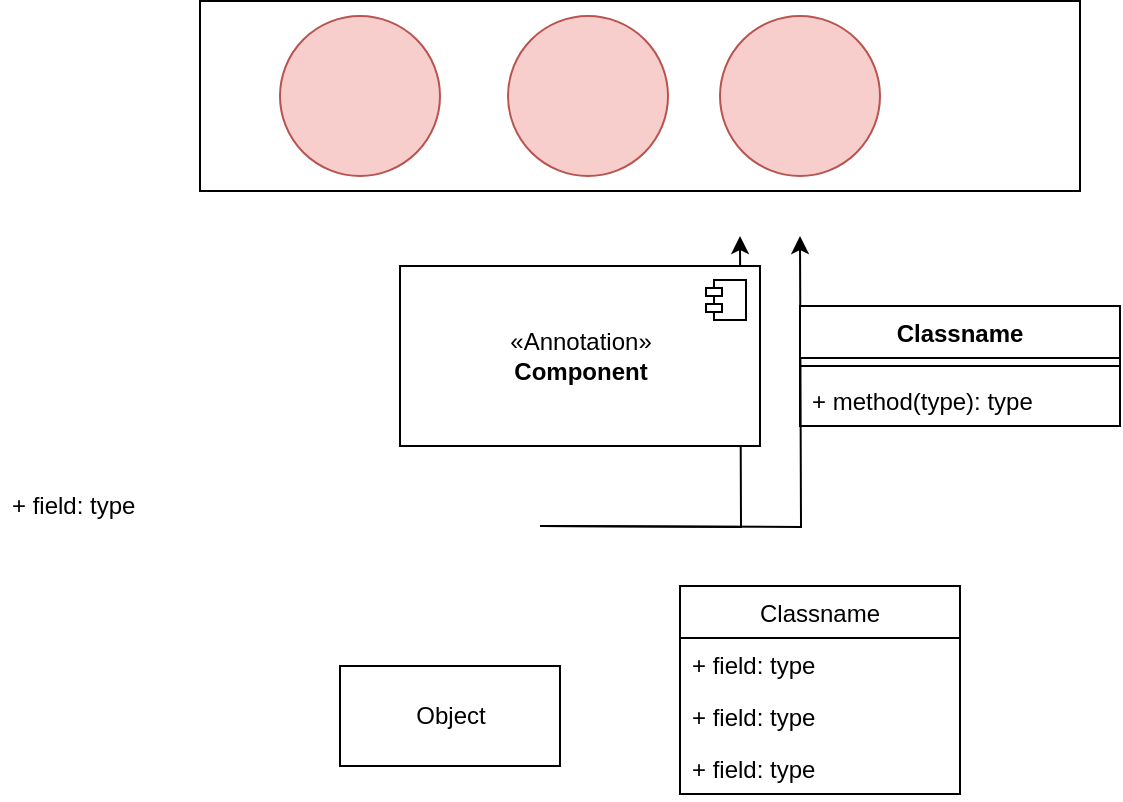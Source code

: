 <mxfile version="13.8.5" type="github"><diagram id="vXunZVcvLYDdtOO5i97M" name="Page-1"><mxGraphModel dx="1422" dy="762" grid="1" gridSize="10" guides="1" tooltips="1" connect="1" arrows="1" fold="1" page="1" pageScale="1" pageWidth="827" pageHeight="1169" math="0" shadow="0"><root><mxCell id="0"/><mxCell id="1" parent="0"/><mxCell id="4EDSueew-FXaGVZk_Qqh-3" style="edgeStyle=orthogonalEdgeStyle;rounded=0;orthogonalLoop=1;jettySize=auto;html=1;" edge="1" parent="1"><mxGeometry relative="1" as="geometry"><mxPoint x="520" y="335" as="targetPoint"/><mxPoint x="390" y="480" as="sourcePoint"/></mxGeometry></mxCell><mxCell id="4EDSueew-FXaGVZk_Qqh-4" style="edgeStyle=orthogonalEdgeStyle;rounded=0;orthogonalLoop=1;jettySize=auto;html=1;exitX=1;exitY=0.5;exitDx=0;exitDy=0;" edge="1" parent="1"><mxGeometry relative="1" as="geometry"><mxPoint x="490" y="335" as="targetPoint"/><mxPoint x="390" y="480" as="sourcePoint"/></mxGeometry></mxCell><mxCell id="4EDSueew-FXaGVZk_Qqh-5" value="" style="rounded=0;whiteSpace=wrap;html=1;" vertex="1" parent="1"><mxGeometry x="220" y="217.5" width="440" height="95" as="geometry"/></mxCell><mxCell id="4EDSueew-FXaGVZk_Qqh-2" value="" style="ellipse;whiteSpace=wrap;html=1;aspect=fixed;fillColor=#f8cecc;strokeColor=#b85450;" vertex="1" parent="1"><mxGeometry x="260" y="225" width="80" height="80" as="geometry"/></mxCell><mxCell id="4EDSueew-FXaGVZk_Qqh-6" value="" style="ellipse;whiteSpace=wrap;html=1;aspect=fixed;fillColor=#f8cecc;strokeColor=#b85450;" vertex="1" parent="1"><mxGeometry x="374" y="225" width="80" height="80" as="geometry"/></mxCell><mxCell id="4EDSueew-FXaGVZk_Qqh-7" value="" style="ellipse;whiteSpace=wrap;html=1;aspect=fixed;fillColor=#f8cecc;strokeColor=#b85450;" vertex="1" parent="1"><mxGeometry x="480" y="225" width="80" height="80" as="geometry"/></mxCell><mxCell id="4EDSueew-FXaGVZk_Qqh-8" value="Classname" style="swimlane;fontStyle=1;align=center;verticalAlign=top;childLayout=stackLayout;horizontal=1;startSize=26;horizontalStack=0;resizeParent=1;resizeParentMax=0;resizeLast=0;collapsible=1;marginBottom=0;" vertex="1" parent="1"><mxGeometry x="520" y="370" width="160" height="60" as="geometry"/></mxCell><mxCell id="4EDSueew-FXaGVZk_Qqh-10" value="" style="line;strokeWidth=1;fillColor=none;align=left;verticalAlign=middle;spacingTop=-1;spacingLeft=3;spacingRight=3;rotatable=0;labelPosition=right;points=[];portConstraint=eastwest;" vertex="1" parent="4EDSueew-FXaGVZk_Qqh-8"><mxGeometry y="26" width="160" height="8" as="geometry"/></mxCell><mxCell id="4EDSueew-FXaGVZk_Qqh-11" value="+ method(type): type" style="text;strokeColor=none;fillColor=none;align=left;verticalAlign=top;spacingLeft=4;spacingRight=4;overflow=hidden;rotatable=0;points=[[0,0.5],[1,0.5]];portConstraint=eastwest;" vertex="1" parent="4EDSueew-FXaGVZk_Qqh-8"><mxGeometry y="34" width="160" height="26" as="geometry"/></mxCell><mxCell id="4EDSueew-FXaGVZk_Qqh-9" value="+ field: type" style="text;strokeColor=none;fillColor=none;align=left;verticalAlign=top;spacingLeft=4;spacingRight=4;overflow=hidden;rotatable=0;points=[[0,0.5],[1,0.5]];portConstraint=eastwest;" vertex="1" parent="1"><mxGeometry x="120" y="456" width="160" height="26" as="geometry"/></mxCell><mxCell id="4EDSueew-FXaGVZk_Qqh-12" value="Object" style="html=1;" vertex="1" parent="1"><mxGeometry x="290" y="550" width="110" height="50" as="geometry"/></mxCell><mxCell id="4EDSueew-FXaGVZk_Qqh-13" value="Classname" style="swimlane;fontStyle=1;align=center;verticalAlign=top;childLayout=stackLayout;horizontal=1;startSize=26;horizontalStack=0;resizeParent=1;resizeParentMax=0;resizeLast=0;collapsible=1;marginBottom=0;" vertex="1" parent="1"><mxGeometry x="330" y="350" width="160" height="86" as="geometry"/></mxCell><mxCell id="4EDSueew-FXaGVZk_Qqh-14" value="+ field: type" style="text;strokeColor=none;fillColor=none;align=left;verticalAlign=top;spacingLeft=4;spacingRight=4;overflow=hidden;rotatable=0;points=[[0,0.5],[1,0.5]];portConstraint=eastwest;" vertex="1" parent="4EDSueew-FXaGVZk_Qqh-13"><mxGeometry y="26" width="160" height="26" as="geometry"/></mxCell><mxCell id="4EDSueew-FXaGVZk_Qqh-15" value="" style="line;strokeWidth=1;fillColor=none;align=left;verticalAlign=middle;spacingTop=-1;spacingLeft=3;spacingRight=3;rotatable=0;labelPosition=right;points=[];portConstraint=eastwest;" vertex="1" parent="4EDSueew-FXaGVZk_Qqh-13"><mxGeometry y="52" width="160" height="8" as="geometry"/></mxCell><mxCell id="4EDSueew-FXaGVZk_Qqh-16" value="+ method(type): type" style="text;strokeColor=none;fillColor=none;align=left;verticalAlign=top;spacingLeft=4;spacingRight=4;overflow=hidden;rotatable=0;points=[[0,0.5],[1,0.5]];portConstraint=eastwest;" vertex="1" parent="4EDSueew-FXaGVZk_Qqh-13"><mxGeometry y="60" width="160" height="26" as="geometry"/></mxCell><mxCell id="4EDSueew-FXaGVZk_Qqh-17" value="&amp;laquo;Annotation&amp;raquo;&lt;br/&gt;&lt;b&gt;Component&lt;/b&gt;" style="html=1;dropTarget=0;" vertex="1" parent="1"><mxGeometry x="320" y="350" width="180" height="90" as="geometry"/></mxCell><mxCell id="4EDSueew-FXaGVZk_Qqh-18" value="" style="shape=module;jettyWidth=8;jettyHeight=4;" vertex="1" parent="4EDSueew-FXaGVZk_Qqh-17"><mxGeometry x="1" width="20" height="20" relative="1" as="geometry"><mxPoint x="-27" y="7" as="offset"/></mxGeometry></mxCell><mxCell id="4EDSueew-FXaGVZk_Qqh-19" value="Classname" style="swimlane;fontStyle=0;childLayout=stackLayout;horizontal=1;startSize=26;fillColor=none;horizontalStack=0;resizeParent=1;resizeParentMax=0;resizeLast=0;collapsible=1;marginBottom=0;" vertex="1" parent="1"><mxGeometry x="460" y="510" width="140" height="104" as="geometry"/></mxCell><mxCell id="4EDSueew-FXaGVZk_Qqh-20" value="+ field: type" style="text;strokeColor=none;fillColor=none;align=left;verticalAlign=top;spacingLeft=4;spacingRight=4;overflow=hidden;rotatable=0;points=[[0,0.5],[1,0.5]];portConstraint=eastwest;" vertex="1" parent="4EDSueew-FXaGVZk_Qqh-19"><mxGeometry y="26" width="140" height="26" as="geometry"/></mxCell><mxCell id="4EDSueew-FXaGVZk_Qqh-21" value="+ field: type" style="text;strokeColor=none;fillColor=none;align=left;verticalAlign=top;spacingLeft=4;spacingRight=4;overflow=hidden;rotatable=0;points=[[0,0.5],[1,0.5]];portConstraint=eastwest;" vertex="1" parent="4EDSueew-FXaGVZk_Qqh-19"><mxGeometry y="52" width="140" height="26" as="geometry"/></mxCell><mxCell id="4EDSueew-FXaGVZk_Qqh-22" value="+ field: type" style="text;strokeColor=none;fillColor=none;align=left;verticalAlign=top;spacingLeft=4;spacingRight=4;overflow=hidden;rotatable=0;points=[[0,0.5],[1,0.5]];portConstraint=eastwest;" vertex="1" parent="4EDSueew-FXaGVZk_Qqh-19"><mxGeometry y="78" width="140" height="26" as="geometry"/></mxCell></root></mxGraphModel></diagram></mxfile>